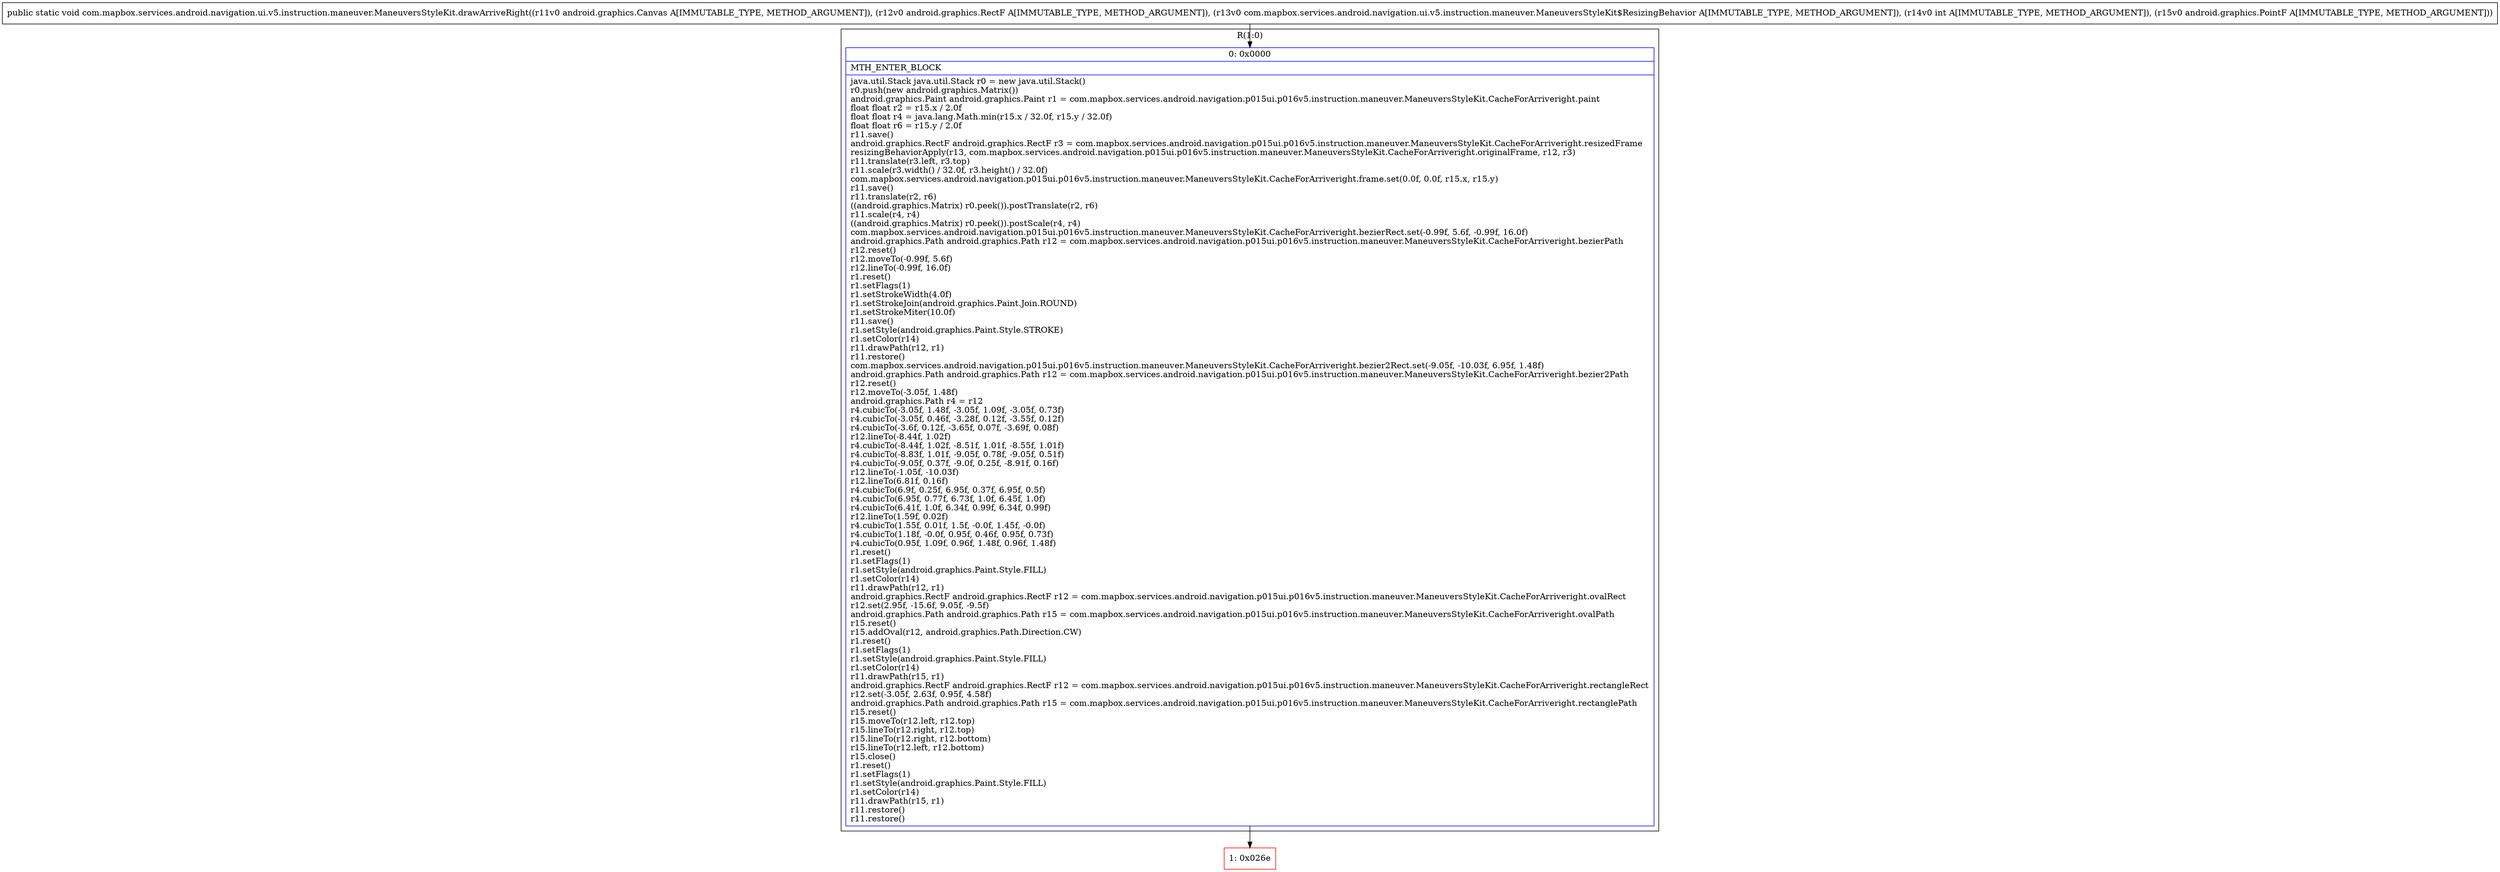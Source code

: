 digraph "CFG forcom.mapbox.services.android.navigation.ui.v5.instruction.maneuver.ManeuversStyleKit.drawArriveRight(Landroid\/graphics\/Canvas;Landroid\/graphics\/RectF;Lcom\/mapbox\/services\/android\/navigation\/ui\/v5\/instruction\/maneuver\/ManeuversStyleKit$ResizingBehavior;ILandroid\/graphics\/PointF;)V" {
subgraph cluster_Region_155516688 {
label = "R(1:0)";
node [shape=record,color=blue];
Node_0 [shape=record,label="{0\:\ 0x0000|MTH_ENTER_BLOCK\l|java.util.Stack java.util.Stack r0 = new java.util.Stack()\lr0.push(new android.graphics.Matrix())\landroid.graphics.Paint android.graphics.Paint r1 = com.mapbox.services.android.navigation.p015ui.p016v5.instruction.maneuver.ManeuversStyleKit.CacheForArriveright.paint\lfloat float r2 = r15.x \/ 2.0f\lfloat float r4 = java.lang.Math.min(r15.x \/ 32.0f, r15.y \/ 32.0f)\lfloat float r6 = r15.y \/ 2.0f\lr11.save()\landroid.graphics.RectF android.graphics.RectF r3 = com.mapbox.services.android.navigation.p015ui.p016v5.instruction.maneuver.ManeuversStyleKit.CacheForArriveright.resizedFrame\lresizingBehaviorApply(r13, com.mapbox.services.android.navigation.p015ui.p016v5.instruction.maneuver.ManeuversStyleKit.CacheForArriveright.originalFrame, r12, r3)\lr11.translate(r3.left, r3.top)\lr11.scale(r3.width() \/ 32.0f, r3.height() \/ 32.0f)\lcom.mapbox.services.android.navigation.p015ui.p016v5.instruction.maneuver.ManeuversStyleKit.CacheForArriveright.frame.set(0.0f, 0.0f, r15.x, r15.y)\lr11.save()\lr11.translate(r2, r6)\l((android.graphics.Matrix) r0.peek()).postTranslate(r2, r6)\lr11.scale(r4, r4)\l((android.graphics.Matrix) r0.peek()).postScale(r4, r4)\lcom.mapbox.services.android.navigation.p015ui.p016v5.instruction.maneuver.ManeuversStyleKit.CacheForArriveright.bezierRect.set(\-0.99f, 5.6f, \-0.99f, 16.0f)\landroid.graphics.Path android.graphics.Path r12 = com.mapbox.services.android.navigation.p015ui.p016v5.instruction.maneuver.ManeuversStyleKit.CacheForArriveright.bezierPath\lr12.reset()\lr12.moveTo(\-0.99f, 5.6f)\lr12.lineTo(\-0.99f, 16.0f)\lr1.reset()\lr1.setFlags(1)\lr1.setStrokeWidth(4.0f)\lr1.setStrokeJoin(android.graphics.Paint.Join.ROUND)\lr1.setStrokeMiter(10.0f)\lr11.save()\lr1.setStyle(android.graphics.Paint.Style.STROKE)\lr1.setColor(r14)\lr11.drawPath(r12, r1)\lr11.restore()\lcom.mapbox.services.android.navigation.p015ui.p016v5.instruction.maneuver.ManeuversStyleKit.CacheForArriveright.bezier2Rect.set(\-9.05f, \-10.03f, 6.95f, 1.48f)\landroid.graphics.Path android.graphics.Path r12 = com.mapbox.services.android.navigation.p015ui.p016v5.instruction.maneuver.ManeuversStyleKit.CacheForArriveright.bezier2Path\lr12.reset()\lr12.moveTo(\-3.05f, 1.48f)\landroid.graphics.Path r4 = r12\lr4.cubicTo(\-3.05f, 1.48f, \-3.05f, 1.09f, \-3.05f, 0.73f)\lr4.cubicTo(\-3.05f, 0.46f, \-3.28f, 0.12f, \-3.55f, 0.12f)\lr4.cubicTo(\-3.6f, 0.12f, \-3.65f, 0.07f, \-3.69f, 0.08f)\lr12.lineTo(\-8.44f, 1.02f)\lr4.cubicTo(\-8.44f, 1.02f, \-8.51f, 1.01f, \-8.55f, 1.01f)\lr4.cubicTo(\-8.83f, 1.01f, \-9.05f, 0.78f, \-9.05f, 0.51f)\lr4.cubicTo(\-9.05f, 0.37f, \-9.0f, 0.25f, \-8.91f, 0.16f)\lr12.lineTo(\-1.05f, \-10.03f)\lr12.lineTo(6.81f, 0.16f)\lr4.cubicTo(6.9f, 0.25f, 6.95f, 0.37f, 6.95f, 0.5f)\lr4.cubicTo(6.95f, 0.77f, 6.73f, 1.0f, 6.45f, 1.0f)\lr4.cubicTo(6.41f, 1.0f, 6.34f, 0.99f, 6.34f, 0.99f)\lr12.lineTo(1.59f, 0.02f)\lr4.cubicTo(1.55f, 0.01f, 1.5f, \-0.0f, 1.45f, \-0.0f)\lr4.cubicTo(1.18f, \-0.0f, 0.95f, 0.46f, 0.95f, 0.73f)\lr4.cubicTo(0.95f, 1.09f, 0.96f, 1.48f, 0.96f, 1.48f)\lr1.reset()\lr1.setFlags(1)\lr1.setStyle(android.graphics.Paint.Style.FILL)\lr1.setColor(r14)\lr11.drawPath(r12, r1)\landroid.graphics.RectF android.graphics.RectF r12 = com.mapbox.services.android.navigation.p015ui.p016v5.instruction.maneuver.ManeuversStyleKit.CacheForArriveright.ovalRect\lr12.set(2.95f, \-15.6f, 9.05f, \-9.5f)\landroid.graphics.Path android.graphics.Path r15 = com.mapbox.services.android.navigation.p015ui.p016v5.instruction.maneuver.ManeuversStyleKit.CacheForArriveright.ovalPath\lr15.reset()\lr15.addOval(r12, android.graphics.Path.Direction.CW)\lr1.reset()\lr1.setFlags(1)\lr1.setStyle(android.graphics.Paint.Style.FILL)\lr1.setColor(r14)\lr11.drawPath(r15, r1)\landroid.graphics.RectF android.graphics.RectF r12 = com.mapbox.services.android.navigation.p015ui.p016v5.instruction.maneuver.ManeuversStyleKit.CacheForArriveright.rectangleRect\lr12.set(\-3.05f, 2.63f, 0.95f, 4.58f)\landroid.graphics.Path android.graphics.Path r15 = com.mapbox.services.android.navigation.p015ui.p016v5.instruction.maneuver.ManeuversStyleKit.CacheForArriveright.rectanglePath\lr15.reset()\lr15.moveTo(r12.left, r12.top)\lr15.lineTo(r12.right, r12.top)\lr15.lineTo(r12.right, r12.bottom)\lr15.lineTo(r12.left, r12.bottom)\lr15.close()\lr1.reset()\lr1.setFlags(1)\lr1.setStyle(android.graphics.Paint.Style.FILL)\lr1.setColor(r14)\lr11.drawPath(r15, r1)\lr11.restore()\lr11.restore()\l}"];
}
Node_1 [shape=record,color=red,label="{1\:\ 0x026e}"];
MethodNode[shape=record,label="{public static void com.mapbox.services.android.navigation.ui.v5.instruction.maneuver.ManeuversStyleKit.drawArriveRight((r11v0 android.graphics.Canvas A[IMMUTABLE_TYPE, METHOD_ARGUMENT]), (r12v0 android.graphics.RectF A[IMMUTABLE_TYPE, METHOD_ARGUMENT]), (r13v0 com.mapbox.services.android.navigation.ui.v5.instruction.maneuver.ManeuversStyleKit$ResizingBehavior A[IMMUTABLE_TYPE, METHOD_ARGUMENT]), (r14v0 int A[IMMUTABLE_TYPE, METHOD_ARGUMENT]), (r15v0 android.graphics.PointF A[IMMUTABLE_TYPE, METHOD_ARGUMENT])) }"];
MethodNode -> Node_0;
Node_0 -> Node_1;
}

